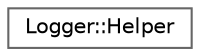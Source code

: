 digraph "类继承关系图"
{
 // LATEX_PDF_SIZE
  bgcolor="transparent";
  edge [fontname=Helvetica,fontsize=10,labelfontname=Helvetica,labelfontsize=10];
  node [fontname=Helvetica,fontsize=10,shape=box,height=0.2,width=0.4];
  rankdir="LR";
  Node0 [id="Node000000",label="Logger::Helper",height=0.2,width=0.4,color="grey40", fillcolor="white", style="filled",URL="$class_qs_logging_1_1_logger_1_1_helper.html",tooltip="The helper forwards the streaming to QDebug and builds the final log message."];
}
